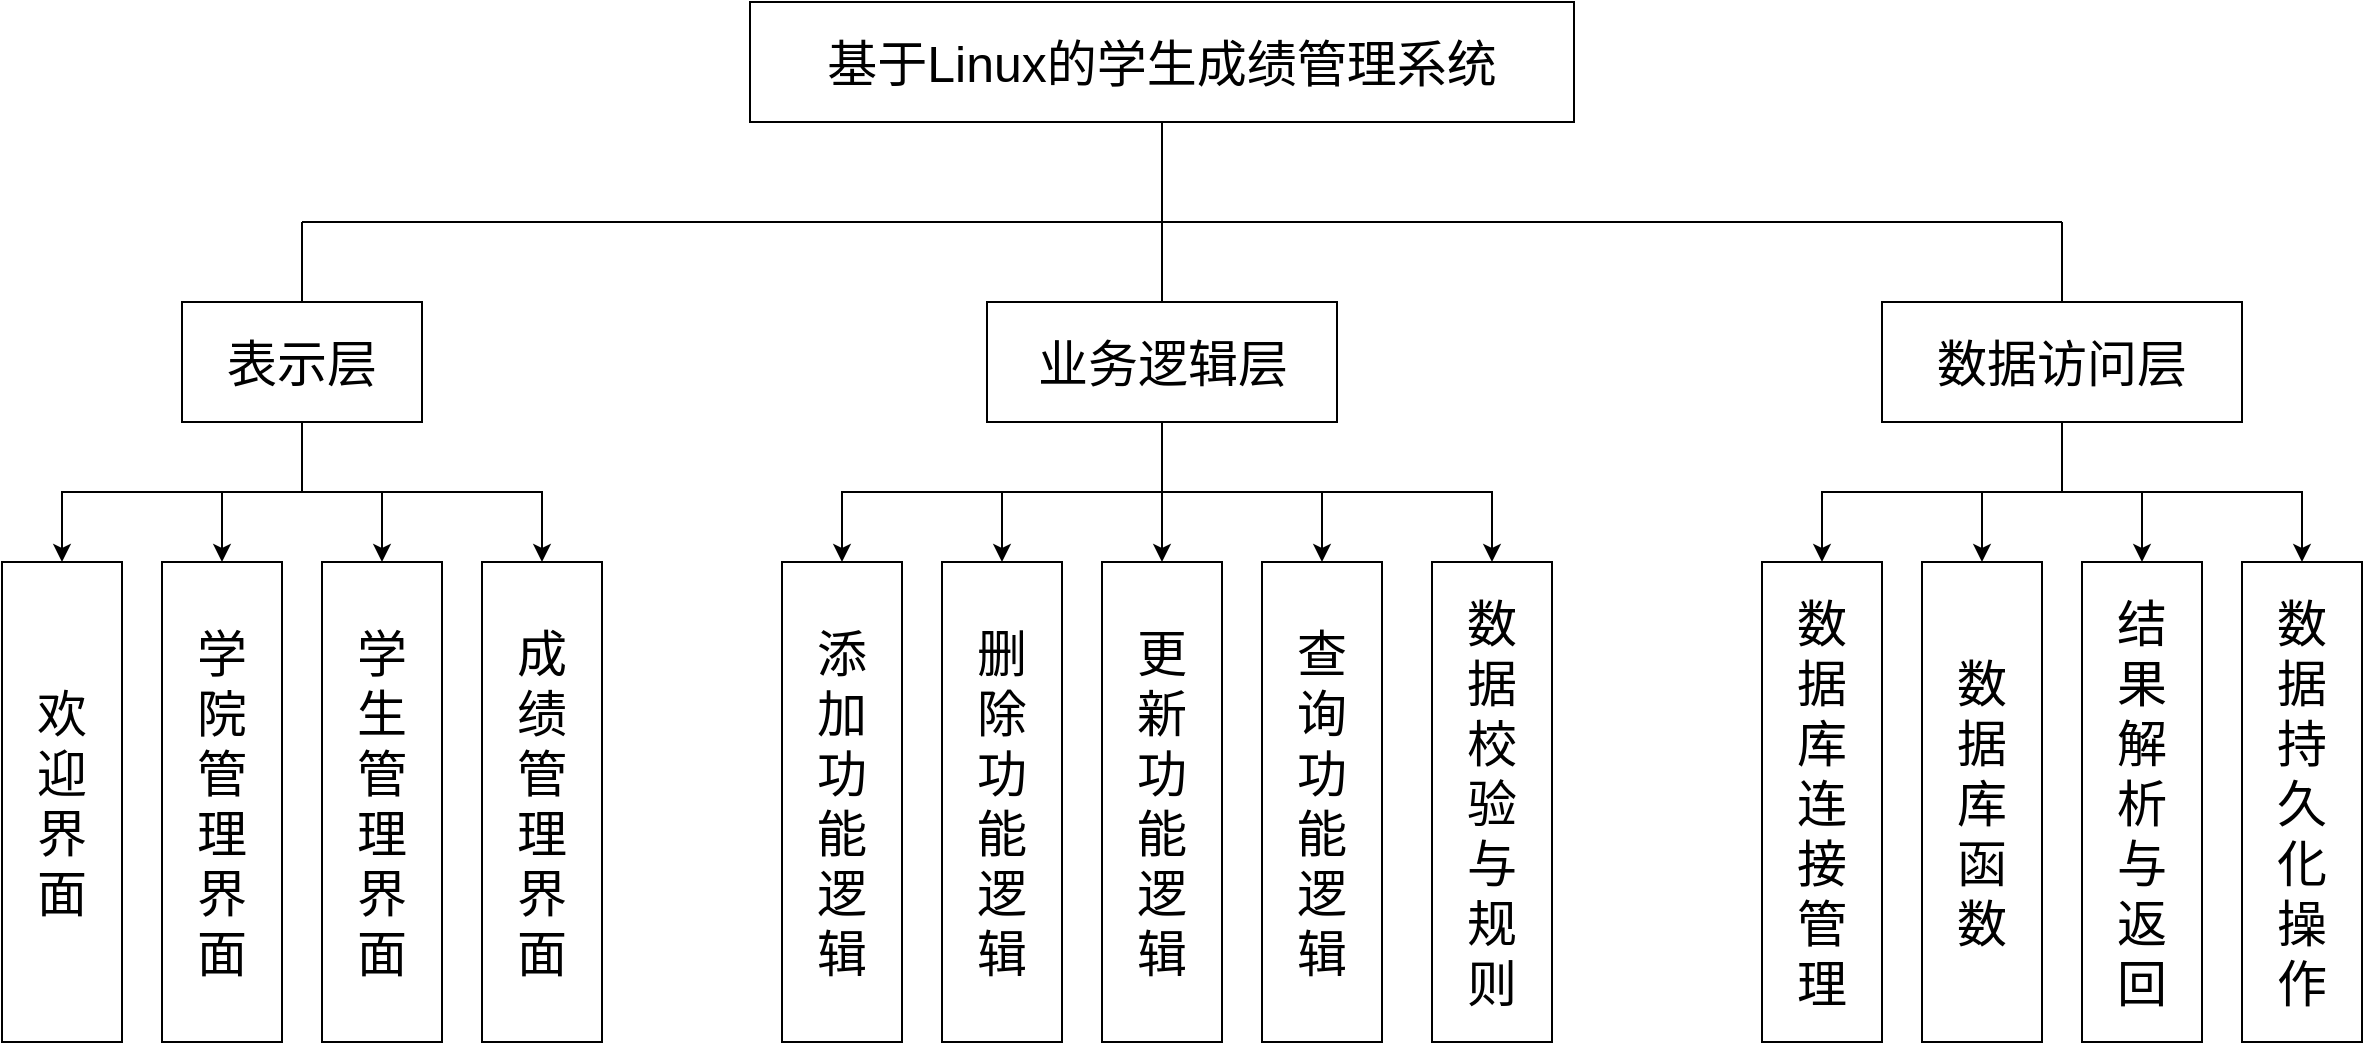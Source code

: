 <mxfile version="27.1.6">
  <diagram name="Page-1" id="19d8dcba-68ad-dc05-1034-9cf7b2a963f6">
    <mxGraphModel dx="1371" dy="883" grid="1" gridSize="10" guides="1" tooltips="1" connect="1" arrows="1" fold="1" page="1" pageScale="1" pageWidth="1169" pageHeight="827" background="none" math="0" shadow="0">
      <root>
        <mxCell id="0" />
        <mxCell id="1" parent="0" />
        <mxCell id="afKes9c1ewRuRJCck2Ff-32" style="edgeStyle=orthogonalEdgeStyle;rounded=0;orthogonalLoop=1;jettySize=auto;html=1;exitX=0.5;exitY=1;exitDx=0;exitDy=0;entryX=0.5;entryY=0;entryDx=0;entryDy=0;" edge="1" parent="1" source="afKes9c1ewRuRJCck2Ff-2" target="afKes9c1ewRuRJCck2Ff-4">
          <mxGeometry relative="1" as="geometry" />
        </mxCell>
        <mxCell id="afKes9c1ewRuRJCck2Ff-33" style="edgeStyle=orthogonalEdgeStyle;rounded=0;orthogonalLoop=1;jettySize=auto;html=1;exitX=0.5;exitY=1;exitDx=0;exitDy=0;entryX=0.5;entryY=0;entryDx=0;entryDy=0;" edge="1" parent="1" source="afKes9c1ewRuRJCck2Ff-2" target="afKes9c1ewRuRJCck2Ff-7">
          <mxGeometry relative="1" as="geometry" />
        </mxCell>
        <mxCell id="afKes9c1ewRuRJCck2Ff-34" style="edgeStyle=orthogonalEdgeStyle;rounded=0;orthogonalLoop=1;jettySize=auto;html=1;exitX=0.5;exitY=1;exitDx=0;exitDy=0;entryX=0.5;entryY=0;entryDx=0;entryDy=0;" edge="1" parent="1" source="afKes9c1ewRuRJCck2Ff-2" target="afKes9c1ewRuRJCck2Ff-8">
          <mxGeometry relative="1" as="geometry" />
        </mxCell>
        <mxCell id="afKes9c1ewRuRJCck2Ff-35" style="edgeStyle=orthogonalEdgeStyle;rounded=0;orthogonalLoop=1;jettySize=auto;html=1;exitX=0.5;exitY=1;exitDx=0;exitDy=0;entryX=0.5;entryY=0;entryDx=0;entryDy=0;" edge="1" parent="1" source="afKes9c1ewRuRJCck2Ff-2" target="afKes9c1ewRuRJCck2Ff-9">
          <mxGeometry relative="1" as="geometry" />
        </mxCell>
        <mxCell id="afKes9c1ewRuRJCck2Ff-2" value="&lt;span style=&quot;font-size: 25px;&quot;&gt;表示层&lt;/span&gt;" style="rounded=0;whiteSpace=wrap;html=1;" vertex="1" parent="1">
          <mxGeometry x="120" y="180" width="120" height="60" as="geometry" />
        </mxCell>
        <mxCell id="afKes9c1ewRuRJCck2Ff-4" value="&lt;font style=&quot;font-size: 25px;&quot;&gt;欢&lt;/font&gt;&lt;div&gt;&lt;font style=&quot;font-size: 25px;&quot;&gt;迎&lt;/font&gt;&lt;/div&gt;&lt;div&gt;&lt;font style=&quot;font-size: 25px;&quot;&gt;界&lt;/font&gt;&lt;/div&gt;&lt;div&gt;&lt;font style=&quot;font-size: 25px;&quot;&gt;面&lt;/font&gt;&lt;/div&gt;" style="rounded=0;whiteSpace=wrap;html=1;" vertex="1" parent="1">
          <mxGeometry x="30" y="310" width="60" height="240" as="geometry" />
        </mxCell>
        <mxCell id="afKes9c1ewRuRJCck2Ff-6" value="&lt;span style=&quot;font-size: 25px;&quot;&gt;基于Linux的学生成绩管理系统&lt;/span&gt;" style="rounded=0;whiteSpace=wrap;html=1;" vertex="1" parent="1">
          <mxGeometry x="404" y="30" width="412" height="60" as="geometry" />
        </mxCell>
        <mxCell id="afKes9c1ewRuRJCck2Ff-7" value="&lt;span style=&quot;font-size: 25px;&quot;&gt;学&lt;/span&gt;&lt;div&gt;&lt;span style=&quot;font-size: 25px;&quot;&gt;院&lt;/span&gt;&lt;/div&gt;&lt;div&gt;&lt;span style=&quot;font-size: 25px;&quot;&gt;管&lt;/span&gt;&lt;/div&gt;&lt;div&gt;&lt;span style=&quot;font-size: 25px;&quot;&gt;理&lt;/span&gt;&lt;/div&gt;&lt;div&gt;&lt;span style=&quot;font-size: 25px;&quot;&gt;界&lt;/span&gt;&lt;/div&gt;&lt;div&gt;&lt;span style=&quot;font-size: 25px;&quot;&gt;面&lt;/span&gt;&lt;/div&gt;" style="rounded=0;whiteSpace=wrap;html=1;" vertex="1" parent="1">
          <mxGeometry x="110" y="310" width="60" height="240" as="geometry" />
        </mxCell>
        <mxCell id="afKes9c1ewRuRJCck2Ff-8" value="&lt;span style=&quot;font-size: 25px;&quot;&gt;学&lt;/span&gt;&lt;div&gt;&lt;span style=&quot;font-size: 25px;&quot;&gt;生&lt;/span&gt;&lt;/div&gt;&lt;div&gt;&lt;span style=&quot;font-size: 25px;&quot;&gt;管&lt;/span&gt;&lt;/div&gt;&lt;div&gt;&lt;span style=&quot;font-size: 25px;&quot;&gt;理&lt;/span&gt;&lt;/div&gt;&lt;div&gt;&lt;span style=&quot;font-size: 25px;&quot;&gt;界&lt;/span&gt;&lt;/div&gt;&lt;div&gt;&lt;span style=&quot;font-size: 25px;&quot;&gt;面&lt;/span&gt;&lt;/div&gt;" style="rounded=0;whiteSpace=wrap;html=1;" vertex="1" parent="1">
          <mxGeometry x="190" y="310" width="60" height="240" as="geometry" />
        </mxCell>
        <mxCell id="afKes9c1ewRuRJCck2Ff-9" value="&lt;span style=&quot;font-size: 25px;&quot;&gt;成&lt;/span&gt;&lt;div&gt;&lt;span style=&quot;font-size: 25px;&quot;&gt;绩&lt;/span&gt;&lt;br&gt;&lt;div&gt;&lt;span style=&quot;font-size: 25px;&quot;&gt;管&lt;/span&gt;&lt;/div&gt;&lt;div&gt;&lt;span style=&quot;font-size: 25px;&quot;&gt;理&lt;/span&gt;&lt;/div&gt;&lt;div&gt;&lt;span style=&quot;font-size: 25px;&quot;&gt;界&lt;/span&gt;&lt;/div&gt;&lt;div&gt;&lt;span style=&quot;font-size: 25px;&quot;&gt;面&lt;/span&gt;&lt;/div&gt;&lt;/div&gt;" style="rounded=0;whiteSpace=wrap;html=1;" vertex="1" parent="1">
          <mxGeometry x="270" y="310" width="60" height="240" as="geometry" />
        </mxCell>
        <mxCell id="afKes9c1ewRuRJCck2Ff-36" style="edgeStyle=orthogonalEdgeStyle;rounded=0;orthogonalLoop=1;jettySize=auto;html=1;exitX=0.5;exitY=1;exitDx=0;exitDy=0;entryX=0.5;entryY=0;entryDx=0;entryDy=0;" edge="1" parent="1" source="afKes9c1ewRuRJCck2Ff-12" target="afKes9c1ewRuRJCck2Ff-15">
          <mxGeometry relative="1" as="geometry" />
        </mxCell>
        <mxCell id="afKes9c1ewRuRJCck2Ff-37" style="edgeStyle=orthogonalEdgeStyle;rounded=0;orthogonalLoop=1;jettySize=auto;html=1;exitX=0.5;exitY=1;exitDx=0;exitDy=0;entryX=0.5;entryY=0;entryDx=0;entryDy=0;" edge="1" parent="1" source="afKes9c1ewRuRJCck2Ff-12" target="afKes9c1ewRuRJCck2Ff-13">
          <mxGeometry relative="1" as="geometry" />
        </mxCell>
        <mxCell id="afKes9c1ewRuRJCck2Ff-38" style="edgeStyle=orthogonalEdgeStyle;rounded=0;orthogonalLoop=1;jettySize=auto;html=1;exitX=0.5;exitY=1;exitDx=0;exitDy=0;entryX=0.5;entryY=0;entryDx=0;entryDy=0;" edge="1" parent="1" source="afKes9c1ewRuRJCck2Ff-12" target="afKes9c1ewRuRJCck2Ff-14">
          <mxGeometry relative="1" as="geometry" />
        </mxCell>
        <mxCell id="afKes9c1ewRuRJCck2Ff-39" style="edgeStyle=orthogonalEdgeStyle;rounded=0;orthogonalLoop=1;jettySize=auto;html=1;exitX=0.5;exitY=1;exitDx=0;exitDy=0;" edge="1" parent="1" source="afKes9c1ewRuRJCck2Ff-12" target="afKes9c1ewRuRJCck2Ff-16">
          <mxGeometry relative="1" as="geometry" />
        </mxCell>
        <mxCell id="afKes9c1ewRuRJCck2Ff-40" style="edgeStyle=orthogonalEdgeStyle;rounded=0;orthogonalLoop=1;jettySize=auto;html=1;exitX=0.5;exitY=1;exitDx=0;exitDy=0;entryX=0.5;entryY=0;entryDx=0;entryDy=0;" edge="1" parent="1" source="afKes9c1ewRuRJCck2Ff-12" target="afKes9c1ewRuRJCck2Ff-17">
          <mxGeometry relative="1" as="geometry" />
        </mxCell>
        <mxCell id="afKes9c1ewRuRJCck2Ff-12" value="&lt;span style=&quot;font-size: 25px;&quot;&gt;业务逻辑层&lt;/span&gt;" style="rounded=0;whiteSpace=wrap;html=1;" vertex="1" parent="1">
          <mxGeometry x="522.5" y="180" width="175" height="60" as="geometry" />
        </mxCell>
        <mxCell id="afKes9c1ewRuRJCck2Ff-13" value="&lt;span style=&quot;font-size: 25px;&quot;&gt;添&lt;/span&gt;&lt;div&gt;&lt;span style=&quot;font-size: 25px;&quot;&gt;加&lt;/span&gt;&lt;/div&gt;&lt;div&gt;&lt;span style=&quot;font-size: 25px;&quot;&gt;功&lt;/span&gt;&lt;/div&gt;&lt;div&gt;&lt;span style=&quot;font-size: 25px;&quot;&gt;能&lt;/span&gt;&lt;/div&gt;&lt;div&gt;&lt;span style=&quot;font-size: 25px;&quot;&gt;逻&lt;/span&gt;&lt;/div&gt;&lt;div&gt;&lt;span style=&quot;font-size: 25px;&quot;&gt;辑&lt;/span&gt;&lt;/div&gt;" style="rounded=0;whiteSpace=wrap;html=1;" vertex="1" parent="1">
          <mxGeometry x="420" y="310" width="60" height="240" as="geometry" />
        </mxCell>
        <mxCell id="afKes9c1ewRuRJCck2Ff-14" value="&lt;span style=&quot;font-size: 25px;&quot;&gt;删&lt;/span&gt;&lt;div&gt;&lt;span style=&quot;font-size: 25px;&quot;&gt;除&lt;/span&gt;&lt;/div&gt;&lt;div&gt;&lt;span style=&quot;font-size: 25px;&quot;&gt;功&lt;/span&gt;&lt;/div&gt;&lt;div&gt;&lt;span style=&quot;font-size: 25px;&quot;&gt;能&lt;/span&gt;&lt;/div&gt;&lt;div&gt;&lt;span style=&quot;font-size: 25px;&quot;&gt;逻&lt;/span&gt;&lt;/div&gt;&lt;div&gt;&lt;span style=&quot;font-size: 25px;&quot;&gt;辑&lt;/span&gt;&lt;/div&gt;" style="rounded=0;whiteSpace=wrap;html=1;" vertex="1" parent="1">
          <mxGeometry x="500" y="310" width="60" height="240" as="geometry" />
        </mxCell>
        <mxCell id="afKes9c1ewRuRJCck2Ff-15" value="&lt;span style=&quot;font-size: 25px;&quot;&gt;更&lt;/span&gt;&lt;div&gt;&lt;span style=&quot;font-size: 25px;&quot;&gt;新&lt;/span&gt;&lt;/div&gt;&lt;div&gt;&lt;span style=&quot;font-size: 25px;&quot;&gt;功&lt;/span&gt;&lt;/div&gt;&lt;div&gt;&lt;span style=&quot;font-size: 25px;&quot;&gt;能&lt;/span&gt;&lt;/div&gt;&lt;div&gt;&lt;span style=&quot;font-size: 25px;&quot;&gt;逻&lt;/span&gt;&lt;/div&gt;&lt;div&gt;&lt;span style=&quot;font-size: 25px;&quot;&gt;辑&lt;/span&gt;&lt;/div&gt;" style="rounded=0;whiteSpace=wrap;html=1;" vertex="1" parent="1">
          <mxGeometry x="580" y="310" width="60" height="240" as="geometry" />
        </mxCell>
        <mxCell id="afKes9c1ewRuRJCck2Ff-16" value="&lt;span style=&quot;font-size: 25px;&quot;&gt;查&lt;/span&gt;&lt;div&gt;&lt;span style=&quot;font-size: 25px;&quot;&gt;询&lt;/span&gt;&lt;/div&gt;&lt;div&gt;&lt;span style=&quot;font-size: 25px;&quot;&gt;功&lt;/span&gt;&lt;/div&gt;&lt;div&gt;&lt;span style=&quot;font-size: 25px;&quot;&gt;能&lt;/span&gt;&lt;/div&gt;&lt;div&gt;&lt;span style=&quot;font-size: 25px;&quot;&gt;逻&lt;/span&gt;&lt;/div&gt;&lt;div&gt;&lt;span style=&quot;font-size: 25px;&quot;&gt;辑&lt;/span&gt;&lt;/div&gt;" style="rounded=0;whiteSpace=wrap;html=1;" vertex="1" parent="1">
          <mxGeometry x="660" y="310" width="60" height="240" as="geometry" />
        </mxCell>
        <mxCell id="afKes9c1ewRuRJCck2Ff-17" value="&lt;span style=&quot;font-size: 25px;&quot;&gt;数&lt;/span&gt;&lt;div&gt;&lt;span style=&quot;font-size: 25px;&quot;&gt;据&lt;/span&gt;&lt;/div&gt;&lt;div&gt;&lt;span style=&quot;font-size: 25px;&quot;&gt;校&lt;/span&gt;&lt;/div&gt;&lt;div&gt;&lt;span style=&quot;font-size: 25px;&quot;&gt;验&lt;/span&gt;&lt;/div&gt;&lt;div&gt;&lt;span style=&quot;font-size: 25px;&quot;&gt;与&lt;/span&gt;&lt;/div&gt;&lt;div&gt;&lt;span style=&quot;font-size: 25px;&quot;&gt;规&lt;/span&gt;&lt;/div&gt;&lt;div&gt;&lt;span style=&quot;font-size: 25px;&quot;&gt;则&lt;/span&gt;&lt;/div&gt;" style="rounded=0;whiteSpace=wrap;html=1;" vertex="1" parent="1">
          <mxGeometry x="745" y="310" width="60" height="240" as="geometry" />
        </mxCell>
        <mxCell id="afKes9c1ewRuRJCck2Ff-41" style="edgeStyle=orthogonalEdgeStyle;rounded=0;orthogonalLoop=1;jettySize=auto;html=1;exitX=0.5;exitY=1;exitDx=0;exitDy=0;entryX=0.5;entryY=0;entryDx=0;entryDy=0;" edge="1" parent="1" source="afKes9c1ewRuRJCck2Ff-18" target="afKes9c1ewRuRJCck2Ff-19">
          <mxGeometry relative="1" as="geometry" />
        </mxCell>
        <mxCell id="afKes9c1ewRuRJCck2Ff-42" style="edgeStyle=orthogonalEdgeStyle;rounded=0;orthogonalLoop=1;jettySize=auto;html=1;exitX=0.5;exitY=1;exitDx=0;exitDy=0;entryX=0.5;entryY=0;entryDx=0;entryDy=0;" edge="1" parent="1" source="afKes9c1ewRuRJCck2Ff-18" target="afKes9c1ewRuRJCck2Ff-20">
          <mxGeometry relative="1" as="geometry" />
        </mxCell>
        <mxCell id="afKes9c1ewRuRJCck2Ff-43" style="edgeStyle=orthogonalEdgeStyle;rounded=0;orthogonalLoop=1;jettySize=auto;html=1;exitX=0.5;exitY=1;exitDx=0;exitDy=0;entryX=0.5;entryY=0;entryDx=0;entryDy=0;" edge="1" parent="1" source="afKes9c1ewRuRJCck2Ff-18" target="afKes9c1ewRuRJCck2Ff-21">
          <mxGeometry relative="1" as="geometry" />
        </mxCell>
        <mxCell id="afKes9c1ewRuRJCck2Ff-44" style="edgeStyle=orthogonalEdgeStyle;rounded=0;orthogonalLoop=1;jettySize=auto;html=1;exitX=0.5;exitY=1;exitDx=0;exitDy=0;entryX=0.5;entryY=0;entryDx=0;entryDy=0;" edge="1" parent="1" source="afKes9c1ewRuRJCck2Ff-18" target="afKes9c1ewRuRJCck2Ff-22">
          <mxGeometry relative="1" as="geometry" />
        </mxCell>
        <mxCell id="afKes9c1ewRuRJCck2Ff-18" value="&lt;span style=&quot;font-size: 25px;&quot;&gt;数据访问层&lt;/span&gt;" style="rounded=0;html=1;verticalAlign=middle;horizontal=1;whiteSpace=wrap;" vertex="1" parent="1">
          <mxGeometry x="970" y="180" width="180" height="60" as="geometry" />
        </mxCell>
        <mxCell id="afKes9c1ewRuRJCck2Ff-19" value="&lt;span style=&quot;font-size: 25px;&quot;&gt;数&lt;/span&gt;&lt;div&gt;&lt;span style=&quot;font-size: 25px;&quot;&gt;据&lt;/span&gt;&lt;/div&gt;&lt;div&gt;&lt;span style=&quot;font-size: 25px;&quot;&gt;库&lt;/span&gt;&lt;/div&gt;&lt;div&gt;&lt;span style=&quot;font-size: 25px;&quot;&gt;连&lt;/span&gt;&lt;/div&gt;&lt;div&gt;&lt;span style=&quot;font-size: 25px;&quot;&gt;接&lt;/span&gt;&lt;/div&gt;&lt;div&gt;&lt;span style=&quot;font-size: 25px;&quot;&gt;管&lt;/span&gt;&lt;/div&gt;&lt;div&gt;&lt;span style=&quot;font-size: 25px;&quot;&gt;理&lt;/span&gt;&lt;/div&gt;" style="rounded=0;whiteSpace=wrap;html=1;" vertex="1" parent="1">
          <mxGeometry x="910" y="310" width="60" height="240" as="geometry" />
        </mxCell>
        <mxCell id="afKes9c1ewRuRJCck2Ff-20" value="&lt;span style=&quot;font-size: 25px;&quot;&gt;数&lt;/span&gt;&lt;div&gt;&lt;span style=&quot;font-size: 25px;&quot;&gt;据&lt;/span&gt;&lt;/div&gt;&lt;div&gt;&lt;span style=&quot;font-size: 25px;&quot;&gt;库&lt;/span&gt;&lt;/div&gt;&lt;div&gt;&lt;span style=&quot;font-size: 25px;&quot;&gt;函&lt;/span&gt;&lt;/div&gt;&lt;div&gt;&lt;span style=&quot;font-size: 25px;&quot;&gt;数&lt;/span&gt;&lt;/div&gt;" style="rounded=0;whiteSpace=wrap;html=1;" vertex="1" parent="1">
          <mxGeometry x="990" y="310" width="60" height="240" as="geometry" />
        </mxCell>
        <mxCell id="afKes9c1ewRuRJCck2Ff-21" value="&lt;span style=&quot;font-size: 25px;&quot;&gt;结&lt;/span&gt;&lt;div&gt;&lt;span style=&quot;font-size: 25px;&quot;&gt;果&lt;/span&gt;&lt;/div&gt;&lt;div&gt;&lt;span style=&quot;font-size: 25px;&quot;&gt;解&lt;/span&gt;&lt;/div&gt;&lt;div&gt;&lt;span style=&quot;font-size: 25px;&quot;&gt;析&lt;/span&gt;&lt;/div&gt;&lt;div&gt;&lt;span style=&quot;font-size: 25px;&quot;&gt;与&lt;/span&gt;&lt;/div&gt;&lt;div&gt;&lt;span style=&quot;font-size: 25px;&quot;&gt;返&lt;/span&gt;&lt;/div&gt;&lt;div&gt;&lt;span style=&quot;font-size: 25px;&quot;&gt;回&lt;/span&gt;&lt;/div&gt;" style="rounded=0;whiteSpace=wrap;html=1;" vertex="1" parent="1">
          <mxGeometry x="1070" y="310" width="60" height="240" as="geometry" />
        </mxCell>
        <mxCell id="afKes9c1ewRuRJCck2Ff-22" value="&lt;span style=&quot;font-size: 25px;&quot;&gt;数&lt;/span&gt;&lt;div&gt;&lt;span style=&quot;font-size: 25px;&quot;&gt;据&lt;/span&gt;&lt;/div&gt;&lt;div&gt;&lt;span style=&quot;font-size: 25px;&quot;&gt;持&lt;/span&gt;&lt;/div&gt;&lt;div&gt;&lt;span style=&quot;font-size: 25px;&quot;&gt;久&lt;/span&gt;&lt;/div&gt;&lt;div&gt;&lt;span style=&quot;font-size: 25px;&quot;&gt;化&lt;/span&gt;&lt;/div&gt;&lt;div&gt;&lt;span style=&quot;font-size: 25px;&quot;&gt;操&lt;/span&gt;&lt;/div&gt;&lt;div&gt;&lt;span style=&quot;font-size: 25px;&quot;&gt;作&lt;/span&gt;&lt;/div&gt;" style="rounded=0;whiteSpace=wrap;html=1;" vertex="1" parent="1">
          <mxGeometry x="1150" y="310" width="60" height="240" as="geometry" />
        </mxCell>
        <mxCell id="afKes9c1ewRuRJCck2Ff-25" value="" style="endArrow=none;html=1;rounded=0;exitX=0.5;exitY=0;exitDx=0;exitDy=0;entryX=0.5;entryY=1;entryDx=0;entryDy=0;" edge="1" parent="1" source="afKes9c1ewRuRJCck2Ff-12" target="afKes9c1ewRuRJCck2Ff-6">
          <mxGeometry width="50" height="50" relative="1" as="geometry">
            <mxPoint x="570" y="140" as="sourcePoint" />
            <mxPoint x="620" y="90" as="targetPoint" />
          </mxGeometry>
        </mxCell>
        <mxCell id="afKes9c1ewRuRJCck2Ff-26" value="" style="endArrow=none;html=1;rounded=0;" edge="1" parent="1">
          <mxGeometry width="50" height="50" relative="1" as="geometry">
            <mxPoint x="610" y="140" as="sourcePoint" />
            <mxPoint x="1060" y="140" as="targetPoint" />
          </mxGeometry>
        </mxCell>
        <mxCell id="afKes9c1ewRuRJCck2Ff-29" value="" style="endArrow=none;html=1;rounded=0;exitX=0.5;exitY=0;exitDx=0;exitDy=0;" edge="1" parent="1" source="afKes9c1ewRuRJCck2Ff-18">
          <mxGeometry width="50" height="50" relative="1" as="geometry">
            <mxPoint x="1010" y="190" as="sourcePoint" />
            <mxPoint x="1060" y="140" as="targetPoint" />
          </mxGeometry>
        </mxCell>
        <mxCell id="afKes9c1ewRuRJCck2Ff-30" value="" style="endArrow=none;html=1;rounded=0;" edge="1" parent="1">
          <mxGeometry width="50" height="50" relative="1" as="geometry">
            <mxPoint x="180" y="140" as="sourcePoint" />
            <mxPoint x="610" y="140" as="targetPoint" />
          </mxGeometry>
        </mxCell>
        <mxCell id="afKes9c1ewRuRJCck2Ff-31" value="" style="endArrow=none;html=1;rounded=0;exitX=0.5;exitY=0;exitDx=0;exitDy=0;" edge="1" parent="1" source="afKes9c1ewRuRJCck2Ff-2">
          <mxGeometry width="50" height="50" relative="1" as="geometry">
            <mxPoint x="120" y="180" as="sourcePoint" />
            <mxPoint x="180" y="140" as="targetPoint" />
          </mxGeometry>
        </mxCell>
      </root>
    </mxGraphModel>
  </diagram>
</mxfile>
